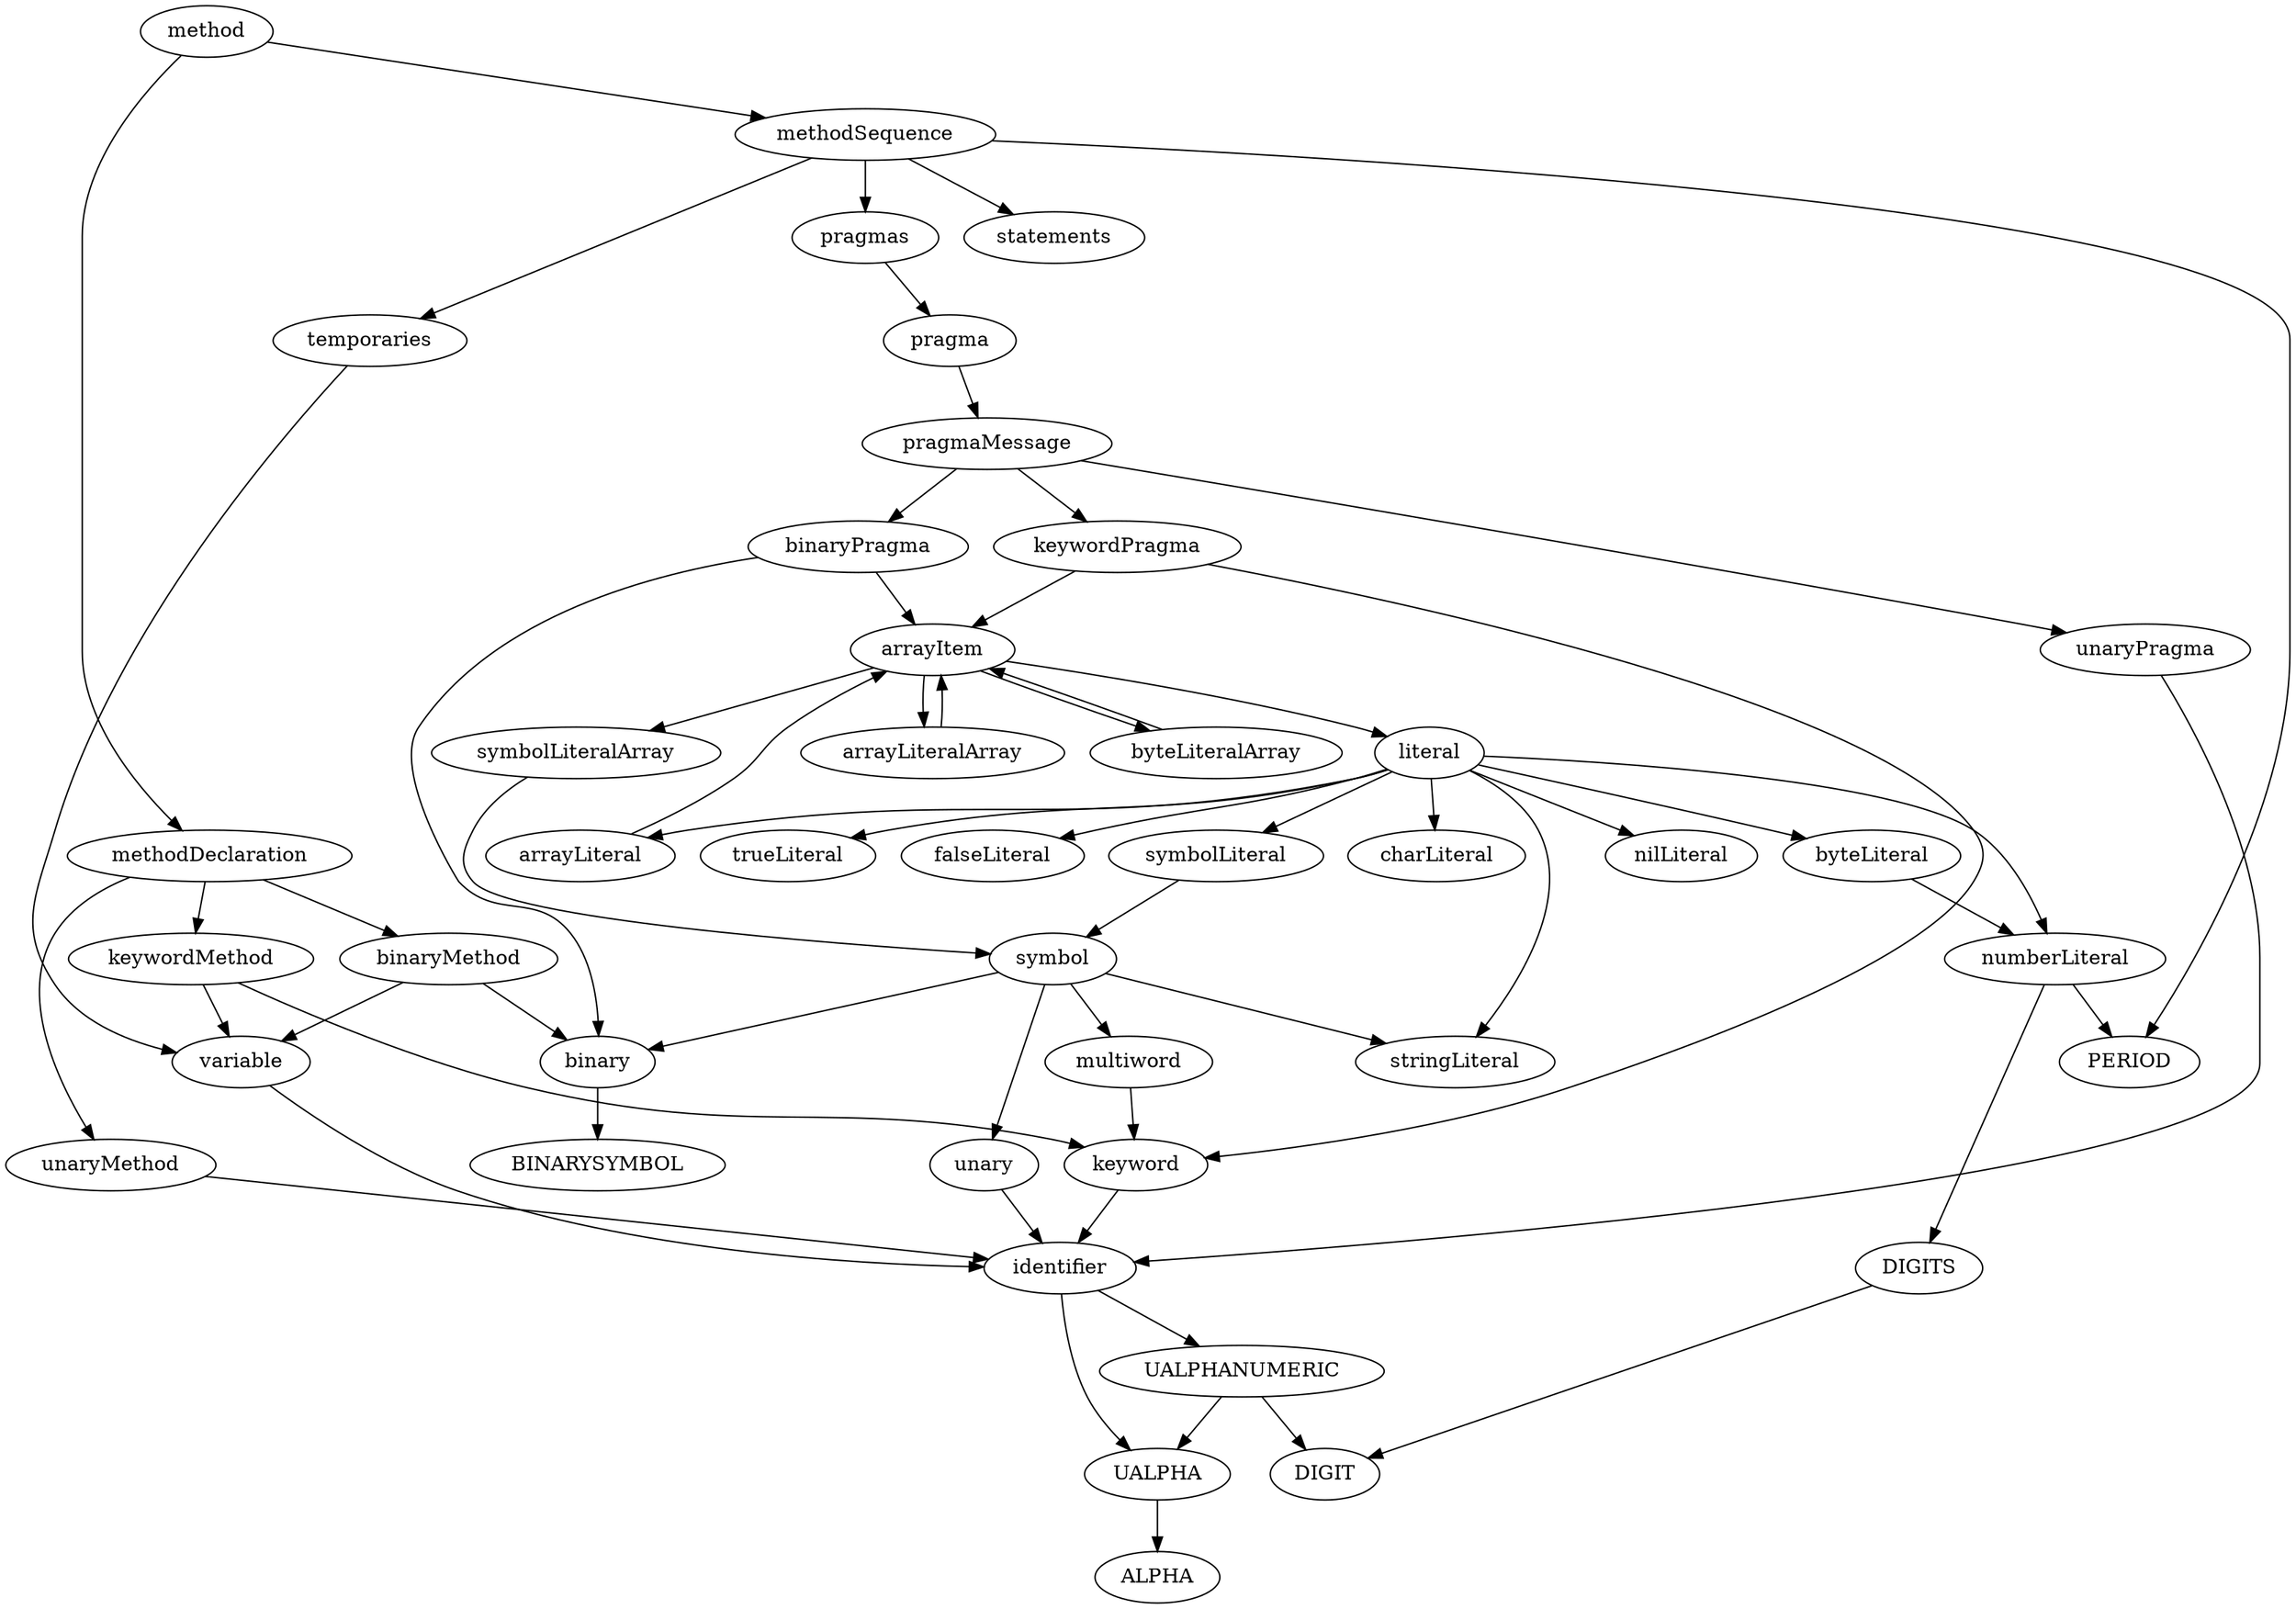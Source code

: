 digraph {
method -> methodDeclaration;
methodDeclaration -> keywordMethod;
keywordMethod -> keyword;
keyword -> identifier;
identifier -> UALPHA;
UALPHA -> ALPHA;
identifier -> UALPHANUMERIC;
UALPHANUMERIC -> UALPHA;
UALPHANUMERIC -> DIGIT;
keywordMethod -> variable;
variable -> identifier;
methodDeclaration -> unaryMethod;
unaryMethod -> identifier;
methodDeclaration -> binaryMethod;
binaryMethod -> binary;
binary -> BINARYSYMBOL;
binaryMethod -> variable;
method -> methodSequence;
methodSequence -> PERIOD;
methodSequence -> pragmas;
pragmas -> pragma;
pragma -> pragmaMessage;
pragmaMessage -> keywordPragma;
keywordPragma -> keyword;
keywordPragma -> arrayItem;
arrayItem -> literal;
literal -> numberLiteral;
numberLiteral -> DIGITS;
DIGITS -> DIGIT;
numberLiteral -> PERIOD;
literal -> stringLiteral;
literal -> charLiteral;
literal -> arrayLiteral;
arrayLiteral -> arrayItem;
literal -> byteLiteral;
byteLiteral -> numberLiteral;
literal -> symbolLiteral;
symbolLiteral -> symbol;
symbol -> unary;
unary -> identifier;
symbol -> binary;
symbol -> multiword;
multiword -> keyword;
symbol -> stringLiteral;
literal -> nilLiteral;
literal -> trueLiteral;
literal -> falseLiteral;
arrayItem -> symbolLiteralArray;
symbolLiteralArray -> symbol;
arrayItem -> arrayLiteralArray;
arrayLiteralArray -> arrayItem;
arrayItem -> byteLiteralArray;
byteLiteralArray -> arrayItem;
pragmaMessage -> unaryPragma;
unaryPragma -> identifier;
pragmaMessage -> binaryPragma;
binaryPragma -> binary;
binaryPragma -> arrayItem;
methodSequence -> temporaries;
temporaries -> variable;
methodSequence -> statements;
}
